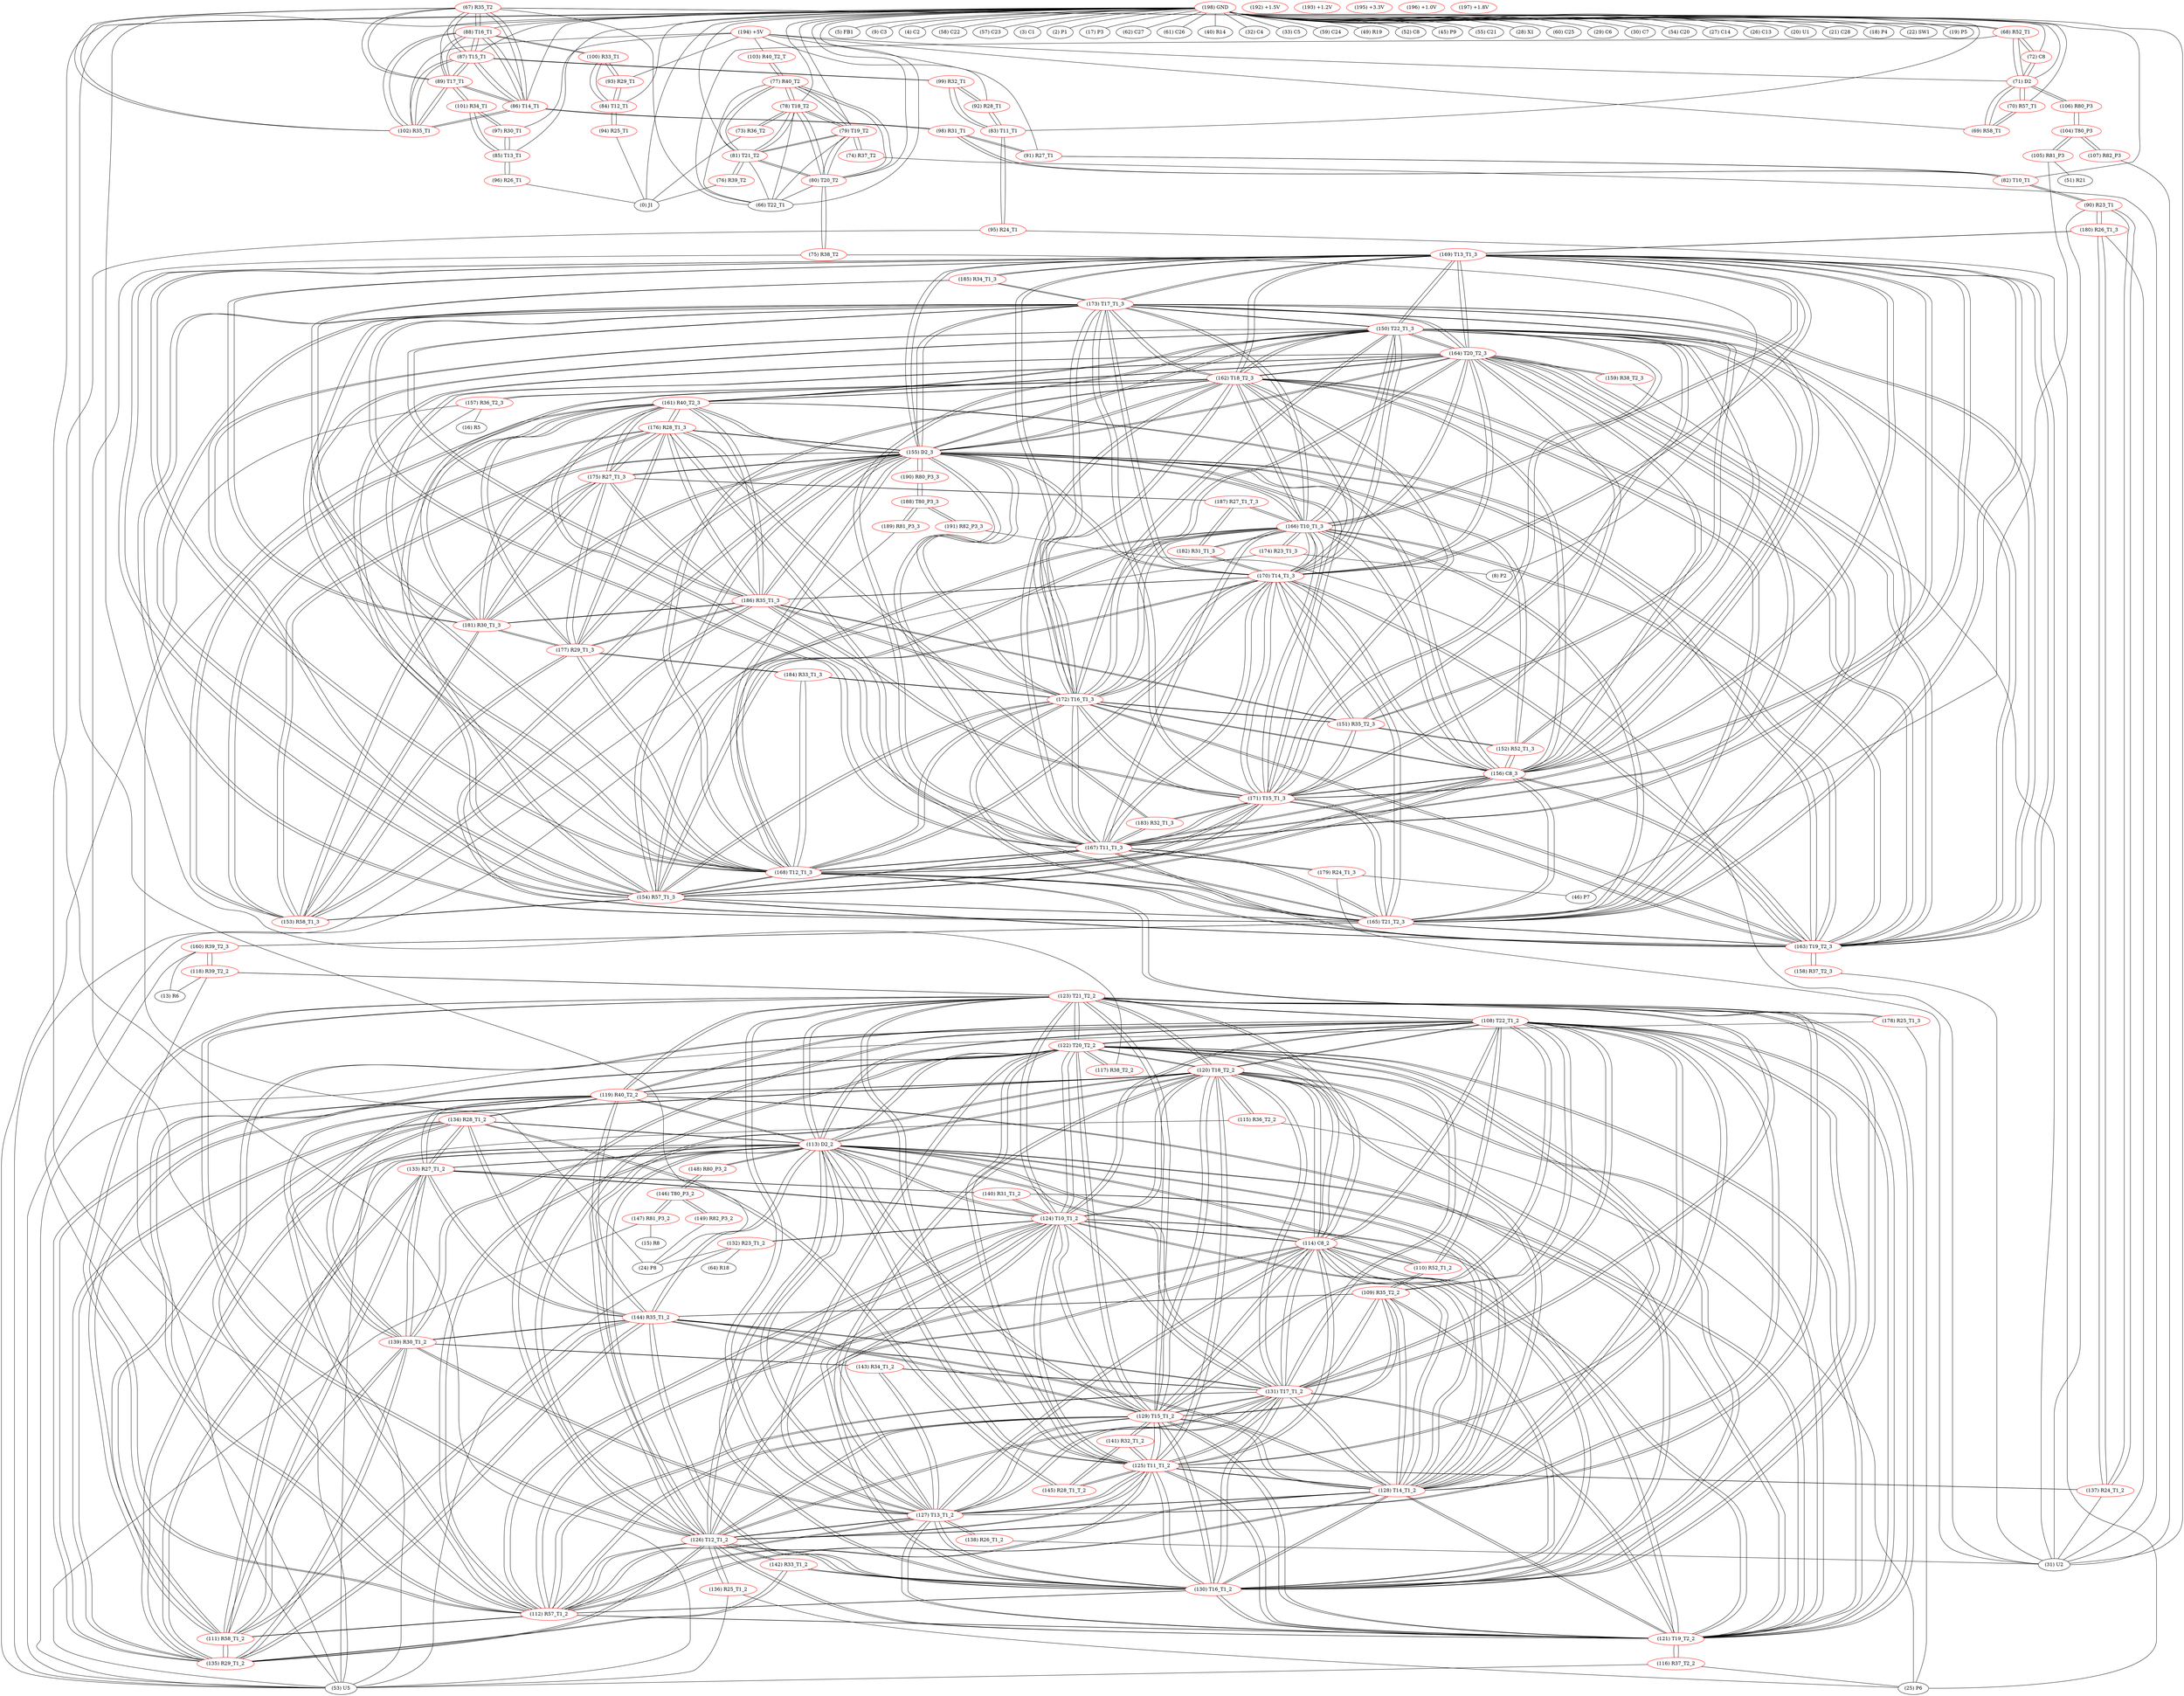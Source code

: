 graph {
	67 [label="(67) R35_T2" color=red]
	88 [label="(88) T16_T1"]
	87 [label="(87) T15_T1"]
	102 [label="(102) R35_T1"]
	86 [label="(86) T14_T1"]
	89 [label="(89) T17_T1"]
	68 [label="(68) R52_T1"]
	66 [label="(66) T22_T1"]
	68 [label="(68) R52_T1" color=red]
	71 [label="(71) D2"]
	72 [label="(72) C8"]
	67 [label="(67) R35_T2"]
	66 [label="(66) T22_T1"]
	69 [label="(69) R58_T1" color=red]
	70 [label="(70) R57_T1"]
	71 [label="(71) D2"]
	70 [label="(70) R57_T1" color=red]
	69 [label="(69) R58_T1"]
	71 [label="(71) D2"]
	71 [label="(71) D2" color=red]
	68 [label="(68) R52_T1"]
	72 [label="(72) C8"]
	69 [label="(69) R58_T1"]
	70 [label="(70) R57_T1"]
	106 [label="(106) R80_P3"]
	72 [label="(72) C8" color=red]
	71 [label="(71) D2"]
	68 [label="(68) R52_T1"]
	73 [label="(73) R36_T2" color=red]
	0 [label="(0) J1"]
	78 [label="(78) T18_T2"]
	74 [label="(74) R37_T2" color=red]
	31 [label="(31) U2"]
	79 [label="(79) T19_T2"]
	75 [label="(75) R38_T2" color=red]
	8 [label="(8) P2"]
	53 [label="(53) U5"]
	80 [label="(80) T20_T2"]
	76 [label="(76) R39_T2" color=red]
	0 [label="(0) J1"]
	81 [label="(81) T21_T2"]
	77 [label="(77) R40_T2" color=red]
	66 [label="(66) T22_T1"]
	79 [label="(79) T19_T2"]
	78 [label="(78) T18_T2"]
	81 [label="(81) T21_T2"]
	80 [label="(80) T20_T2"]
	103 [label="(103) R40_T2_T"]
	78 [label="(78) T18_T2" color=red]
	66 [label="(66) T22_T1"]
	79 [label="(79) T19_T2"]
	77 [label="(77) R40_T2"]
	81 [label="(81) T21_T2"]
	80 [label="(80) T20_T2"]
	73 [label="(73) R36_T2"]
	79 [label="(79) T19_T2" color=red]
	66 [label="(66) T22_T1"]
	78 [label="(78) T18_T2"]
	77 [label="(77) R40_T2"]
	81 [label="(81) T21_T2"]
	80 [label="(80) T20_T2"]
	74 [label="(74) R37_T2"]
	80 [label="(80) T20_T2" color=red]
	66 [label="(66) T22_T1"]
	79 [label="(79) T19_T2"]
	78 [label="(78) T18_T2"]
	77 [label="(77) R40_T2"]
	81 [label="(81) T21_T2"]
	75 [label="(75) R38_T2"]
	81 [label="(81) T21_T2" color=red]
	66 [label="(66) T22_T1"]
	79 [label="(79) T19_T2"]
	78 [label="(78) T18_T2"]
	77 [label="(77) R40_T2"]
	80 [label="(80) T20_T2"]
	76 [label="(76) R39_T2"]
	82 [label="(82) T10_T1" color=red]
	90 [label="(90) R23_T1"]
	98 [label="(98) R31_T1"]
	91 [label="(91) R27_T1"]
	83 [label="(83) T11_T1" color=red]
	95 [label="(95) R24_T1"]
	99 [label="(99) R32_T1"]
	92 [label="(92) R28_T1"]
	84 [label="(84) T12_T1" color=red]
	100 [label="(100) R33_T1"]
	93 [label="(93) R29_T1"]
	94 [label="(94) R25_T1"]
	85 [label="(85) T13_T1" color=red]
	97 [label="(97) R30_T1"]
	101 [label="(101) R34_T1"]
	96 [label="(96) R26_T1"]
	86 [label="(86) T14_T1" color=red]
	88 [label="(88) T16_T1"]
	87 [label="(87) T15_T1"]
	102 [label="(102) R35_T1"]
	89 [label="(89) T17_T1"]
	67 [label="(67) R35_T2"]
	98 [label="(98) R31_T1"]
	87 [label="(87) T15_T1" color=red]
	88 [label="(88) T16_T1"]
	102 [label="(102) R35_T1"]
	86 [label="(86) T14_T1"]
	89 [label="(89) T17_T1"]
	67 [label="(67) R35_T2"]
	99 [label="(99) R32_T1"]
	88 [label="(88) T16_T1" color=red]
	87 [label="(87) T15_T1"]
	102 [label="(102) R35_T1"]
	86 [label="(86) T14_T1"]
	89 [label="(89) T17_T1"]
	67 [label="(67) R35_T2"]
	100 [label="(100) R33_T1"]
	89 [label="(89) T17_T1" color=red]
	88 [label="(88) T16_T1"]
	87 [label="(87) T15_T1"]
	102 [label="(102) R35_T1"]
	86 [label="(86) T14_T1"]
	67 [label="(67) R35_T2"]
	101 [label="(101) R34_T1"]
	90 [label="(90) R23_T1" color=red]
	31 [label="(31) U2"]
	137 [label="(137) R24_T1_2"]
	180 [label="(180) R26_T1_3"]
	82 [label="(82) T10_T1"]
	91 [label="(91) R27_T1" color=red]
	82 [label="(82) T10_T1"]
	98 [label="(98) R31_T1"]
	92 [label="(92) R28_T1" color=red]
	99 [label="(99) R32_T1"]
	83 [label="(83) T11_T1"]
	93 [label="(93) R29_T1" color=red]
	100 [label="(100) R33_T1"]
	84 [label="(84) T12_T1"]
	94 [label="(94) R25_T1" color=red]
	0 [label="(0) J1"]
	84 [label="(84) T12_T1"]
	95 [label="(95) R24_T1" color=red]
	53 [label="(53) U5"]
	25 [label="(25) P6"]
	83 [label="(83) T11_T1"]
	96 [label="(96) R26_T1" color=red]
	0 [label="(0) J1"]
	85 [label="(85) T13_T1"]
	97 [label="(97) R30_T1" color=red]
	101 [label="(101) R34_T1"]
	85 [label="(85) T13_T1"]
	98 [label="(98) R31_T1" color=red]
	82 [label="(82) T10_T1"]
	91 [label="(91) R27_T1"]
	86 [label="(86) T14_T1"]
	99 [label="(99) R32_T1" color=red]
	87 [label="(87) T15_T1"]
	92 [label="(92) R28_T1"]
	83 [label="(83) T11_T1"]
	100 [label="(100) R33_T1" color=red]
	88 [label="(88) T16_T1"]
	93 [label="(93) R29_T1"]
	84 [label="(84) T12_T1"]
	101 [label="(101) R34_T1" color=red]
	89 [label="(89) T17_T1"]
	97 [label="(97) R30_T1"]
	85 [label="(85) T13_T1"]
	102 [label="(102) R35_T1" color=red]
	88 [label="(88) T16_T1"]
	87 [label="(87) T15_T1"]
	86 [label="(86) T14_T1"]
	89 [label="(89) T17_T1"]
	67 [label="(67) R35_T2"]
	103 [label="(103) R40_T2_T" color=red]
	77 [label="(77) R40_T2"]
	104 [label="(104) T80_P3" color=red]
	105 [label="(105) R81_P3"]
	107 [label="(107) R82_P3"]
	106 [label="(106) R80_P3"]
	105 [label="(105) R81_P3" color=red]
	46 [label="(46) P7"]
	51 [label="(51) R21"]
	104 [label="(104) T80_P3"]
	106 [label="(106) R80_P3" color=red]
	71 [label="(71) D2"]
	104 [label="(104) T80_P3"]
	107 [label="(107) R82_P3" color=red]
	31 [label="(31) U2"]
	104 [label="(104) T80_P3"]
	108 [label="(108) T22_T1_2" color=red]
	122 [label="(122) T20_T2_2"]
	120 [label="(120) T18_T2_2"]
	121 [label="(121) T19_T2_2"]
	123 [label="(123) T21_T2_2"]
	112 [label="(112) R57_T1_2"]
	113 [label="(113) D2_2"]
	125 [label="(125) T11_T1_2"]
	130 [label="(130) T16_T1_2"]
	131 [label="(131) T17_T1_2"]
	124 [label="(124) T10_T1_2"]
	126 [label="(126) T12_T1_2"]
	127 [label="(127) T13_T1_2"]
	128 [label="(128) T14_T1_2"]
	129 [label="(129) T15_T1_2"]
	114 [label="(114) C8_2"]
	119 [label="(119) R40_T2_2"]
	110 [label="(110) R52_T1_2"]
	109 [label="(109) R35_T2_2"]
	109 [label="(109) R35_T2_2" color=red]
	130 [label="(130) T16_T1_2"]
	129 [label="(129) T15_T1_2"]
	144 [label="(144) R35_T1_2"]
	128 [label="(128) T14_T1_2"]
	131 [label="(131) T17_T1_2"]
	110 [label="(110) R52_T1_2"]
	108 [label="(108) T22_T1_2"]
	110 [label="(110) R52_T1_2" color=red]
	113 [label="(113) D2_2"]
	114 [label="(114) C8_2"]
	109 [label="(109) R35_T2_2"]
	108 [label="(108) T22_T1_2"]
	111 [label="(111) R58_T1_2" color=red]
	112 [label="(112) R57_T1_2"]
	113 [label="(113) D2_2"]
	135 [label="(135) R29_T1_2"]
	144 [label="(144) R35_T1_2"]
	119 [label="(119) R40_T2_2"]
	139 [label="(139) R30_T1_2"]
	133 [label="(133) R27_T1_2"]
	134 [label="(134) R28_T1_2"]
	112 [label="(112) R57_T1_2" color=red]
	122 [label="(122) T20_T2_2"]
	120 [label="(120) T18_T2_2"]
	121 [label="(121) T19_T2_2"]
	123 [label="(123) T21_T2_2"]
	108 [label="(108) T22_T1_2"]
	113 [label="(113) D2_2"]
	125 [label="(125) T11_T1_2"]
	130 [label="(130) T16_T1_2"]
	131 [label="(131) T17_T1_2"]
	124 [label="(124) T10_T1_2"]
	126 [label="(126) T12_T1_2"]
	127 [label="(127) T13_T1_2"]
	128 [label="(128) T14_T1_2"]
	129 [label="(129) T15_T1_2"]
	114 [label="(114) C8_2"]
	111 [label="(111) R58_T1_2"]
	113 [label="(113) D2_2" color=red]
	122 [label="(122) T20_T2_2"]
	120 [label="(120) T18_T2_2"]
	121 [label="(121) T19_T2_2"]
	123 [label="(123) T21_T2_2"]
	112 [label="(112) R57_T1_2"]
	108 [label="(108) T22_T1_2"]
	125 [label="(125) T11_T1_2"]
	130 [label="(130) T16_T1_2"]
	131 [label="(131) T17_T1_2"]
	124 [label="(124) T10_T1_2"]
	126 [label="(126) T12_T1_2"]
	127 [label="(127) T13_T1_2"]
	128 [label="(128) T14_T1_2"]
	129 [label="(129) T15_T1_2"]
	114 [label="(114) C8_2"]
	110 [label="(110) R52_T1_2"]
	111 [label="(111) R58_T1_2"]
	135 [label="(135) R29_T1_2"]
	144 [label="(144) R35_T1_2"]
	119 [label="(119) R40_T2_2"]
	139 [label="(139) R30_T1_2"]
	133 [label="(133) R27_T1_2"]
	134 [label="(134) R28_T1_2"]
	148 [label="(148) R80_P3_2"]
	114 [label="(114) C8_2" color=red]
	122 [label="(122) T20_T2_2"]
	120 [label="(120) T18_T2_2"]
	121 [label="(121) T19_T2_2"]
	123 [label="(123) T21_T2_2"]
	112 [label="(112) R57_T1_2"]
	108 [label="(108) T22_T1_2"]
	113 [label="(113) D2_2"]
	125 [label="(125) T11_T1_2"]
	130 [label="(130) T16_T1_2"]
	131 [label="(131) T17_T1_2"]
	124 [label="(124) T10_T1_2"]
	126 [label="(126) T12_T1_2"]
	127 [label="(127) T13_T1_2"]
	128 [label="(128) T14_T1_2"]
	129 [label="(129) T15_T1_2"]
	110 [label="(110) R52_T1_2"]
	115 [label="(115) R36_T2_2" color=red]
	53 [label="(53) U5"]
	25 [label="(25) P6"]
	120 [label="(120) T18_T2_2"]
	116 [label="(116) R37_T2_2" color=red]
	25 [label="(25) P6"]
	53 [label="(53) U5"]
	121 [label="(121) T19_T2_2"]
	117 [label="(117) R38_T2_2" color=red]
	122 [label="(122) T20_T2_2"]
	118 [label="(118) R39_T2_2" color=red]
	13 [label="(13) R6"]
	53 [label="(53) U5"]
	160 [label="(160) R39_T2_3"]
	123 [label="(123) T21_T2_2"]
	119 [label="(119) R40_T2_2" color=red]
	135 [label="(135) R29_T1_2"]
	144 [label="(144) R35_T1_2"]
	139 [label="(139) R30_T1_2"]
	113 [label="(113) D2_2"]
	111 [label="(111) R58_T1_2"]
	133 [label="(133) R27_T1_2"]
	134 [label="(134) R28_T1_2"]
	108 [label="(108) T22_T1_2"]
	121 [label="(121) T19_T2_2"]
	120 [label="(120) T18_T2_2"]
	123 [label="(123) T21_T2_2"]
	122 [label="(122) T20_T2_2"]
	120 [label="(120) T18_T2_2" color=red]
	122 [label="(122) T20_T2_2"]
	121 [label="(121) T19_T2_2"]
	123 [label="(123) T21_T2_2"]
	112 [label="(112) R57_T1_2"]
	108 [label="(108) T22_T1_2"]
	113 [label="(113) D2_2"]
	125 [label="(125) T11_T1_2"]
	130 [label="(130) T16_T1_2"]
	131 [label="(131) T17_T1_2"]
	124 [label="(124) T10_T1_2"]
	126 [label="(126) T12_T1_2"]
	127 [label="(127) T13_T1_2"]
	128 [label="(128) T14_T1_2"]
	129 [label="(129) T15_T1_2"]
	114 [label="(114) C8_2"]
	119 [label="(119) R40_T2_2"]
	115 [label="(115) R36_T2_2"]
	121 [label="(121) T19_T2_2" color=red]
	122 [label="(122) T20_T2_2"]
	120 [label="(120) T18_T2_2"]
	123 [label="(123) T21_T2_2"]
	112 [label="(112) R57_T1_2"]
	108 [label="(108) T22_T1_2"]
	113 [label="(113) D2_2"]
	125 [label="(125) T11_T1_2"]
	130 [label="(130) T16_T1_2"]
	131 [label="(131) T17_T1_2"]
	124 [label="(124) T10_T1_2"]
	126 [label="(126) T12_T1_2"]
	127 [label="(127) T13_T1_2"]
	128 [label="(128) T14_T1_2"]
	129 [label="(129) T15_T1_2"]
	114 [label="(114) C8_2"]
	119 [label="(119) R40_T2_2"]
	116 [label="(116) R37_T2_2"]
	122 [label="(122) T20_T2_2" color=red]
	120 [label="(120) T18_T2_2"]
	121 [label="(121) T19_T2_2"]
	123 [label="(123) T21_T2_2"]
	112 [label="(112) R57_T1_2"]
	108 [label="(108) T22_T1_2"]
	113 [label="(113) D2_2"]
	125 [label="(125) T11_T1_2"]
	130 [label="(130) T16_T1_2"]
	131 [label="(131) T17_T1_2"]
	124 [label="(124) T10_T1_2"]
	126 [label="(126) T12_T1_2"]
	127 [label="(127) T13_T1_2"]
	128 [label="(128) T14_T1_2"]
	129 [label="(129) T15_T1_2"]
	114 [label="(114) C8_2"]
	119 [label="(119) R40_T2_2"]
	117 [label="(117) R38_T2_2"]
	123 [label="(123) T21_T2_2" color=red]
	122 [label="(122) T20_T2_2"]
	120 [label="(120) T18_T2_2"]
	121 [label="(121) T19_T2_2"]
	112 [label="(112) R57_T1_2"]
	108 [label="(108) T22_T1_2"]
	113 [label="(113) D2_2"]
	125 [label="(125) T11_T1_2"]
	130 [label="(130) T16_T1_2"]
	131 [label="(131) T17_T1_2"]
	124 [label="(124) T10_T1_2"]
	126 [label="(126) T12_T1_2"]
	127 [label="(127) T13_T1_2"]
	128 [label="(128) T14_T1_2"]
	129 [label="(129) T15_T1_2"]
	114 [label="(114) C8_2"]
	119 [label="(119) R40_T2_2"]
	118 [label="(118) R39_T2_2"]
	124 [label="(124) T10_T1_2" color=red]
	122 [label="(122) T20_T2_2"]
	120 [label="(120) T18_T2_2"]
	121 [label="(121) T19_T2_2"]
	123 [label="(123) T21_T2_2"]
	112 [label="(112) R57_T1_2"]
	108 [label="(108) T22_T1_2"]
	113 [label="(113) D2_2"]
	125 [label="(125) T11_T1_2"]
	130 [label="(130) T16_T1_2"]
	131 [label="(131) T17_T1_2"]
	126 [label="(126) T12_T1_2"]
	127 [label="(127) T13_T1_2"]
	128 [label="(128) T14_T1_2"]
	129 [label="(129) T15_T1_2"]
	114 [label="(114) C8_2"]
	132 [label="(132) R23_T1_2"]
	140 [label="(140) R31_T1_2"]
	133 [label="(133) R27_T1_2"]
	125 [label="(125) T11_T1_2" color=red]
	122 [label="(122) T20_T2_2"]
	120 [label="(120) T18_T2_2"]
	121 [label="(121) T19_T2_2"]
	123 [label="(123) T21_T2_2"]
	112 [label="(112) R57_T1_2"]
	108 [label="(108) T22_T1_2"]
	113 [label="(113) D2_2"]
	130 [label="(130) T16_T1_2"]
	131 [label="(131) T17_T1_2"]
	124 [label="(124) T10_T1_2"]
	126 [label="(126) T12_T1_2"]
	127 [label="(127) T13_T1_2"]
	128 [label="(128) T14_T1_2"]
	129 [label="(129) T15_T1_2"]
	114 [label="(114) C8_2"]
	137 [label="(137) R24_T1_2"]
	141 [label="(141) R32_T1_2"]
	145 [label="(145) R28_T1_T_2"]
	126 [label="(126) T12_T1_2" color=red]
	122 [label="(122) T20_T2_2"]
	120 [label="(120) T18_T2_2"]
	121 [label="(121) T19_T2_2"]
	123 [label="(123) T21_T2_2"]
	112 [label="(112) R57_T1_2"]
	108 [label="(108) T22_T1_2"]
	113 [label="(113) D2_2"]
	125 [label="(125) T11_T1_2"]
	130 [label="(130) T16_T1_2"]
	131 [label="(131) T17_T1_2"]
	124 [label="(124) T10_T1_2"]
	127 [label="(127) T13_T1_2"]
	128 [label="(128) T14_T1_2"]
	129 [label="(129) T15_T1_2"]
	114 [label="(114) C8_2"]
	142 [label="(142) R33_T1_2"]
	135 [label="(135) R29_T1_2"]
	136 [label="(136) R25_T1_2"]
	127 [label="(127) T13_T1_2" color=red]
	122 [label="(122) T20_T2_2"]
	120 [label="(120) T18_T2_2"]
	121 [label="(121) T19_T2_2"]
	123 [label="(123) T21_T2_2"]
	112 [label="(112) R57_T1_2"]
	108 [label="(108) T22_T1_2"]
	113 [label="(113) D2_2"]
	125 [label="(125) T11_T1_2"]
	130 [label="(130) T16_T1_2"]
	131 [label="(131) T17_T1_2"]
	124 [label="(124) T10_T1_2"]
	126 [label="(126) T12_T1_2"]
	128 [label="(128) T14_T1_2"]
	129 [label="(129) T15_T1_2"]
	114 [label="(114) C8_2"]
	139 [label="(139) R30_T1_2"]
	143 [label="(143) R34_T1_2"]
	138 [label="(138) R26_T1_2"]
	128 [label="(128) T14_T1_2" color=red]
	122 [label="(122) T20_T2_2"]
	120 [label="(120) T18_T2_2"]
	121 [label="(121) T19_T2_2"]
	123 [label="(123) T21_T2_2"]
	112 [label="(112) R57_T1_2"]
	108 [label="(108) T22_T1_2"]
	113 [label="(113) D2_2"]
	125 [label="(125) T11_T1_2"]
	130 [label="(130) T16_T1_2"]
	131 [label="(131) T17_T1_2"]
	124 [label="(124) T10_T1_2"]
	126 [label="(126) T12_T1_2"]
	127 [label="(127) T13_T1_2"]
	129 [label="(129) T15_T1_2"]
	114 [label="(114) C8_2"]
	144 [label="(144) R35_T1_2"]
	109 [label="(109) R35_T2_2"]
	140 [label="(140) R31_T1_2"]
	129 [label="(129) T15_T1_2" color=red]
	122 [label="(122) T20_T2_2"]
	120 [label="(120) T18_T2_2"]
	121 [label="(121) T19_T2_2"]
	123 [label="(123) T21_T2_2"]
	112 [label="(112) R57_T1_2"]
	108 [label="(108) T22_T1_2"]
	113 [label="(113) D2_2"]
	125 [label="(125) T11_T1_2"]
	130 [label="(130) T16_T1_2"]
	131 [label="(131) T17_T1_2"]
	124 [label="(124) T10_T1_2"]
	126 [label="(126) T12_T1_2"]
	127 [label="(127) T13_T1_2"]
	128 [label="(128) T14_T1_2"]
	114 [label="(114) C8_2"]
	144 [label="(144) R35_T1_2"]
	109 [label="(109) R35_T2_2"]
	141 [label="(141) R32_T1_2"]
	130 [label="(130) T16_T1_2" color=red]
	122 [label="(122) T20_T2_2"]
	120 [label="(120) T18_T2_2"]
	121 [label="(121) T19_T2_2"]
	123 [label="(123) T21_T2_2"]
	112 [label="(112) R57_T1_2"]
	108 [label="(108) T22_T1_2"]
	113 [label="(113) D2_2"]
	125 [label="(125) T11_T1_2"]
	131 [label="(131) T17_T1_2"]
	124 [label="(124) T10_T1_2"]
	126 [label="(126) T12_T1_2"]
	127 [label="(127) T13_T1_2"]
	128 [label="(128) T14_T1_2"]
	129 [label="(129) T15_T1_2"]
	114 [label="(114) C8_2"]
	144 [label="(144) R35_T1_2"]
	109 [label="(109) R35_T2_2"]
	142 [label="(142) R33_T1_2"]
	131 [label="(131) T17_T1_2" color=red]
	122 [label="(122) T20_T2_2"]
	120 [label="(120) T18_T2_2"]
	121 [label="(121) T19_T2_2"]
	123 [label="(123) T21_T2_2"]
	112 [label="(112) R57_T1_2"]
	108 [label="(108) T22_T1_2"]
	113 [label="(113) D2_2"]
	125 [label="(125) T11_T1_2"]
	130 [label="(130) T16_T1_2"]
	124 [label="(124) T10_T1_2"]
	126 [label="(126) T12_T1_2"]
	127 [label="(127) T13_T1_2"]
	128 [label="(128) T14_T1_2"]
	129 [label="(129) T15_T1_2"]
	114 [label="(114) C8_2"]
	144 [label="(144) R35_T1_2"]
	109 [label="(109) R35_T2_2"]
	143 [label="(143) R34_T1_2"]
	132 [label="(132) R23_T1_2" color=red]
	53 [label="(53) U5"]
	64 [label="(64) R18"]
	24 [label="(24) P8"]
	124 [label="(124) T10_T1_2"]
	133 [label="(133) R27_T1_2" color=red]
	135 [label="(135) R29_T1_2"]
	144 [label="(144) R35_T1_2"]
	119 [label="(119) R40_T2_2"]
	139 [label="(139) R30_T1_2"]
	113 [label="(113) D2_2"]
	111 [label="(111) R58_T1_2"]
	134 [label="(134) R28_T1_2"]
	124 [label="(124) T10_T1_2"]
	140 [label="(140) R31_T1_2"]
	134 [label="(134) R28_T1_2" color=red]
	135 [label="(135) R29_T1_2"]
	144 [label="(144) R35_T1_2"]
	119 [label="(119) R40_T2_2"]
	139 [label="(139) R30_T1_2"]
	113 [label="(113) D2_2"]
	111 [label="(111) R58_T1_2"]
	133 [label="(133) R27_T1_2"]
	145 [label="(145) R28_T1_T_2"]
	135 [label="(135) R29_T1_2" color=red]
	144 [label="(144) R35_T1_2"]
	119 [label="(119) R40_T2_2"]
	139 [label="(139) R30_T1_2"]
	113 [label="(113) D2_2"]
	111 [label="(111) R58_T1_2"]
	133 [label="(133) R27_T1_2"]
	134 [label="(134) R28_T1_2"]
	142 [label="(142) R33_T1_2"]
	126 [label="(126) T12_T1_2"]
	136 [label="(136) R25_T1_2" color=red]
	53 [label="(53) U5"]
	25 [label="(25) P6"]
	126 [label="(126) T12_T1_2"]
	137 [label="(137) R24_T1_2" color=red]
	31 [label="(31) U2"]
	90 [label="(90) R23_T1"]
	180 [label="(180) R26_T1_3"]
	125 [label="(125) T11_T1_2"]
	138 [label="(138) R26_T1_2" color=red]
	31 [label="(31) U2"]
	127 [label="(127) T13_T1_2"]
	139 [label="(139) R30_T1_2" color=red]
	135 [label="(135) R29_T1_2"]
	144 [label="(144) R35_T1_2"]
	119 [label="(119) R40_T2_2"]
	113 [label="(113) D2_2"]
	111 [label="(111) R58_T1_2"]
	133 [label="(133) R27_T1_2"]
	134 [label="(134) R28_T1_2"]
	143 [label="(143) R34_T1_2"]
	127 [label="(127) T13_T1_2"]
	140 [label="(140) R31_T1_2" color=red]
	124 [label="(124) T10_T1_2"]
	133 [label="(133) R27_T1_2"]
	128 [label="(128) T14_T1_2"]
	141 [label="(141) R32_T1_2" color=red]
	129 [label="(129) T15_T1_2"]
	145 [label="(145) R28_T1_T_2"]
	125 [label="(125) T11_T1_2"]
	142 [label="(142) R33_T1_2" color=red]
	130 [label="(130) T16_T1_2"]
	135 [label="(135) R29_T1_2"]
	126 [label="(126) T12_T1_2"]
	143 [label="(143) R34_T1_2" color=red]
	131 [label="(131) T17_T1_2"]
	139 [label="(139) R30_T1_2"]
	127 [label="(127) T13_T1_2"]
	144 [label="(144) R35_T1_2" color=red]
	135 [label="(135) R29_T1_2"]
	119 [label="(119) R40_T2_2"]
	139 [label="(139) R30_T1_2"]
	113 [label="(113) D2_2"]
	111 [label="(111) R58_T1_2"]
	133 [label="(133) R27_T1_2"]
	134 [label="(134) R28_T1_2"]
	130 [label="(130) T16_T1_2"]
	129 [label="(129) T15_T1_2"]
	128 [label="(128) T14_T1_2"]
	131 [label="(131) T17_T1_2"]
	109 [label="(109) R35_T2_2"]
	145 [label="(145) R28_T1_T_2" color=red]
	141 [label="(141) R32_T1_2"]
	125 [label="(125) T11_T1_2"]
	134 [label="(134) R28_T1_2"]
	146 [label="(146) T80_P3_2" color=red]
	147 [label="(147) R81_P3_2"]
	149 [label="(149) R82_P3_2"]
	148 [label="(148) R80_P3_2"]
	147 [label="(147) R81_P3_2" color=red]
	53 [label="(53) U5"]
	15 [label="(15) R8"]
	146 [label="(146) T80_P3_2"]
	148 [label="(148) R80_P3_2" color=red]
	113 [label="(113) D2_2"]
	146 [label="(146) T80_P3_2"]
	149 [label="(149) R82_P3_2" color=red]
	24 [label="(24) P8"]
	146 [label="(146) T80_P3_2"]
	150 [label="(150) T22_T1_3" color=red]
	164 [label="(164) T20_T2_3"]
	162 [label="(162) T18_T2_3"]
	163 [label="(163) T19_T2_3"]
	165 [label="(165) T21_T2_3"]
	154 [label="(154) R57_T1_3"]
	155 [label="(155) D2_3"]
	167 [label="(167) T11_T1_3"]
	172 [label="(172) T16_T1_3"]
	173 [label="(173) T17_T1_3"]
	166 [label="(166) T10_T1_3"]
	168 [label="(168) T12_T1_3"]
	169 [label="(169) T13_T1_3"]
	170 [label="(170) T14_T1_3"]
	171 [label="(171) T15_T1_3"]
	156 [label="(156) C8_3"]
	161 [label="(161) R40_T2_3"]
	152 [label="(152) R52_T1_3"]
	151 [label="(151) R35_T2_3"]
	151 [label="(151) R35_T2_3" color=red]
	172 [label="(172) T16_T1_3"]
	171 [label="(171) T15_T1_3"]
	186 [label="(186) R35_T1_3"]
	170 [label="(170) T14_T1_3"]
	173 [label="(173) T17_T1_3"]
	152 [label="(152) R52_T1_3"]
	150 [label="(150) T22_T1_3"]
	152 [label="(152) R52_T1_3" color=red]
	155 [label="(155) D2_3"]
	156 [label="(156) C8_3"]
	151 [label="(151) R35_T2_3"]
	150 [label="(150) T22_T1_3"]
	153 [label="(153) R58_T1_3" color=red]
	154 [label="(154) R57_T1_3"]
	155 [label="(155) D2_3"]
	177 [label="(177) R29_T1_3"]
	186 [label="(186) R35_T1_3"]
	161 [label="(161) R40_T2_3"]
	181 [label="(181) R30_T1_3"]
	175 [label="(175) R27_T1_3"]
	176 [label="(176) R28_T1_3"]
	154 [label="(154) R57_T1_3" color=red]
	164 [label="(164) T20_T2_3"]
	162 [label="(162) T18_T2_3"]
	163 [label="(163) T19_T2_3"]
	165 [label="(165) T21_T2_3"]
	150 [label="(150) T22_T1_3"]
	155 [label="(155) D2_3"]
	167 [label="(167) T11_T1_3"]
	172 [label="(172) T16_T1_3"]
	173 [label="(173) T17_T1_3"]
	166 [label="(166) T10_T1_3"]
	168 [label="(168) T12_T1_3"]
	169 [label="(169) T13_T1_3"]
	170 [label="(170) T14_T1_3"]
	171 [label="(171) T15_T1_3"]
	156 [label="(156) C8_3"]
	153 [label="(153) R58_T1_3"]
	155 [label="(155) D2_3" color=red]
	164 [label="(164) T20_T2_3"]
	162 [label="(162) T18_T2_3"]
	163 [label="(163) T19_T2_3"]
	165 [label="(165) T21_T2_3"]
	154 [label="(154) R57_T1_3"]
	150 [label="(150) T22_T1_3"]
	167 [label="(167) T11_T1_3"]
	172 [label="(172) T16_T1_3"]
	173 [label="(173) T17_T1_3"]
	166 [label="(166) T10_T1_3"]
	168 [label="(168) T12_T1_3"]
	169 [label="(169) T13_T1_3"]
	170 [label="(170) T14_T1_3"]
	171 [label="(171) T15_T1_3"]
	156 [label="(156) C8_3"]
	152 [label="(152) R52_T1_3"]
	153 [label="(153) R58_T1_3"]
	177 [label="(177) R29_T1_3"]
	186 [label="(186) R35_T1_3"]
	161 [label="(161) R40_T2_3"]
	181 [label="(181) R30_T1_3"]
	175 [label="(175) R27_T1_3"]
	176 [label="(176) R28_T1_3"]
	190 [label="(190) R80_P3_3"]
	156 [label="(156) C8_3" color=red]
	164 [label="(164) T20_T2_3"]
	162 [label="(162) T18_T2_3"]
	163 [label="(163) T19_T2_3"]
	165 [label="(165) T21_T2_3"]
	154 [label="(154) R57_T1_3"]
	150 [label="(150) T22_T1_3"]
	155 [label="(155) D2_3"]
	167 [label="(167) T11_T1_3"]
	172 [label="(172) T16_T1_3"]
	173 [label="(173) T17_T1_3"]
	166 [label="(166) T10_T1_3"]
	168 [label="(168) T12_T1_3"]
	169 [label="(169) T13_T1_3"]
	170 [label="(170) T14_T1_3"]
	171 [label="(171) T15_T1_3"]
	152 [label="(152) R52_T1_3"]
	157 [label="(157) R36_T2_3" color=red]
	16 [label="(16) R5"]
	24 [label="(24) P8"]
	53 [label="(53) U5"]
	162 [label="(162) T18_T2_3"]
	158 [label="(158) R37_T2_3" color=red]
	31 [label="(31) U2"]
	163 [label="(163) T19_T2_3"]
	159 [label="(159) R38_T2_3" color=red]
	31 [label="(31) U2"]
	164 [label="(164) T20_T2_3"]
	160 [label="(160) R39_T2_3" color=red]
	13 [label="(13) R6"]
	53 [label="(53) U5"]
	118 [label="(118) R39_T2_2"]
	165 [label="(165) T21_T2_3"]
	161 [label="(161) R40_T2_3" color=red]
	177 [label="(177) R29_T1_3"]
	186 [label="(186) R35_T1_3"]
	181 [label="(181) R30_T1_3"]
	155 [label="(155) D2_3"]
	153 [label="(153) R58_T1_3"]
	175 [label="(175) R27_T1_3"]
	176 [label="(176) R28_T1_3"]
	150 [label="(150) T22_T1_3"]
	163 [label="(163) T19_T2_3"]
	162 [label="(162) T18_T2_3"]
	165 [label="(165) T21_T2_3"]
	164 [label="(164) T20_T2_3"]
	162 [label="(162) T18_T2_3" color=red]
	164 [label="(164) T20_T2_3"]
	163 [label="(163) T19_T2_3"]
	165 [label="(165) T21_T2_3"]
	154 [label="(154) R57_T1_3"]
	150 [label="(150) T22_T1_3"]
	155 [label="(155) D2_3"]
	167 [label="(167) T11_T1_3"]
	172 [label="(172) T16_T1_3"]
	173 [label="(173) T17_T1_3"]
	166 [label="(166) T10_T1_3"]
	168 [label="(168) T12_T1_3"]
	169 [label="(169) T13_T1_3"]
	170 [label="(170) T14_T1_3"]
	171 [label="(171) T15_T1_3"]
	156 [label="(156) C8_3"]
	161 [label="(161) R40_T2_3"]
	157 [label="(157) R36_T2_3"]
	163 [label="(163) T19_T2_3" color=red]
	164 [label="(164) T20_T2_3"]
	162 [label="(162) T18_T2_3"]
	165 [label="(165) T21_T2_3"]
	154 [label="(154) R57_T1_3"]
	150 [label="(150) T22_T1_3"]
	155 [label="(155) D2_3"]
	167 [label="(167) T11_T1_3"]
	172 [label="(172) T16_T1_3"]
	173 [label="(173) T17_T1_3"]
	166 [label="(166) T10_T1_3"]
	168 [label="(168) T12_T1_3"]
	169 [label="(169) T13_T1_3"]
	170 [label="(170) T14_T1_3"]
	171 [label="(171) T15_T1_3"]
	156 [label="(156) C8_3"]
	161 [label="(161) R40_T2_3"]
	158 [label="(158) R37_T2_3"]
	164 [label="(164) T20_T2_3" color=red]
	162 [label="(162) T18_T2_3"]
	163 [label="(163) T19_T2_3"]
	165 [label="(165) T21_T2_3"]
	154 [label="(154) R57_T1_3"]
	150 [label="(150) T22_T1_3"]
	155 [label="(155) D2_3"]
	167 [label="(167) T11_T1_3"]
	172 [label="(172) T16_T1_3"]
	173 [label="(173) T17_T1_3"]
	166 [label="(166) T10_T1_3"]
	168 [label="(168) T12_T1_3"]
	169 [label="(169) T13_T1_3"]
	170 [label="(170) T14_T1_3"]
	171 [label="(171) T15_T1_3"]
	156 [label="(156) C8_3"]
	161 [label="(161) R40_T2_3"]
	159 [label="(159) R38_T2_3"]
	165 [label="(165) T21_T2_3" color=red]
	164 [label="(164) T20_T2_3"]
	162 [label="(162) T18_T2_3"]
	163 [label="(163) T19_T2_3"]
	154 [label="(154) R57_T1_3"]
	150 [label="(150) T22_T1_3"]
	155 [label="(155) D2_3"]
	167 [label="(167) T11_T1_3"]
	172 [label="(172) T16_T1_3"]
	173 [label="(173) T17_T1_3"]
	166 [label="(166) T10_T1_3"]
	168 [label="(168) T12_T1_3"]
	169 [label="(169) T13_T1_3"]
	170 [label="(170) T14_T1_3"]
	171 [label="(171) T15_T1_3"]
	156 [label="(156) C8_3"]
	161 [label="(161) R40_T2_3"]
	160 [label="(160) R39_T2_3"]
	166 [label="(166) T10_T1_3" color=red]
	164 [label="(164) T20_T2_3"]
	162 [label="(162) T18_T2_3"]
	163 [label="(163) T19_T2_3"]
	165 [label="(165) T21_T2_3"]
	154 [label="(154) R57_T1_3"]
	150 [label="(150) T22_T1_3"]
	155 [label="(155) D2_3"]
	167 [label="(167) T11_T1_3"]
	172 [label="(172) T16_T1_3"]
	173 [label="(173) T17_T1_3"]
	168 [label="(168) T12_T1_3"]
	169 [label="(169) T13_T1_3"]
	170 [label="(170) T14_T1_3"]
	171 [label="(171) T15_T1_3"]
	156 [label="(156) C8_3"]
	174 [label="(174) R23_T1_3"]
	182 [label="(182) R31_T1_3"]
	187 [label="(187) R27_T1_T_3"]
	167 [label="(167) T11_T1_3" color=red]
	164 [label="(164) T20_T2_3"]
	162 [label="(162) T18_T2_3"]
	163 [label="(163) T19_T2_3"]
	165 [label="(165) T21_T2_3"]
	154 [label="(154) R57_T1_3"]
	150 [label="(150) T22_T1_3"]
	155 [label="(155) D2_3"]
	172 [label="(172) T16_T1_3"]
	173 [label="(173) T17_T1_3"]
	166 [label="(166) T10_T1_3"]
	168 [label="(168) T12_T1_3"]
	169 [label="(169) T13_T1_3"]
	170 [label="(170) T14_T1_3"]
	171 [label="(171) T15_T1_3"]
	156 [label="(156) C8_3"]
	179 [label="(179) R24_T1_3"]
	183 [label="(183) R32_T1_3"]
	176 [label="(176) R28_T1_3"]
	168 [label="(168) T12_T1_3" color=red]
	164 [label="(164) T20_T2_3"]
	162 [label="(162) T18_T2_3"]
	163 [label="(163) T19_T2_3"]
	165 [label="(165) T21_T2_3"]
	154 [label="(154) R57_T1_3"]
	150 [label="(150) T22_T1_3"]
	155 [label="(155) D2_3"]
	167 [label="(167) T11_T1_3"]
	172 [label="(172) T16_T1_3"]
	173 [label="(173) T17_T1_3"]
	166 [label="(166) T10_T1_3"]
	169 [label="(169) T13_T1_3"]
	170 [label="(170) T14_T1_3"]
	171 [label="(171) T15_T1_3"]
	156 [label="(156) C8_3"]
	184 [label="(184) R33_T1_3"]
	177 [label="(177) R29_T1_3"]
	178 [label="(178) R25_T1_3"]
	169 [label="(169) T13_T1_3" color=red]
	164 [label="(164) T20_T2_3"]
	162 [label="(162) T18_T2_3"]
	163 [label="(163) T19_T2_3"]
	165 [label="(165) T21_T2_3"]
	154 [label="(154) R57_T1_3"]
	150 [label="(150) T22_T1_3"]
	155 [label="(155) D2_3"]
	167 [label="(167) T11_T1_3"]
	172 [label="(172) T16_T1_3"]
	173 [label="(173) T17_T1_3"]
	166 [label="(166) T10_T1_3"]
	168 [label="(168) T12_T1_3"]
	170 [label="(170) T14_T1_3"]
	171 [label="(171) T15_T1_3"]
	156 [label="(156) C8_3"]
	181 [label="(181) R30_T1_3"]
	185 [label="(185) R34_T1_3"]
	180 [label="(180) R26_T1_3"]
	170 [label="(170) T14_T1_3" color=red]
	164 [label="(164) T20_T2_3"]
	162 [label="(162) T18_T2_3"]
	163 [label="(163) T19_T2_3"]
	165 [label="(165) T21_T2_3"]
	154 [label="(154) R57_T1_3"]
	150 [label="(150) T22_T1_3"]
	155 [label="(155) D2_3"]
	167 [label="(167) T11_T1_3"]
	172 [label="(172) T16_T1_3"]
	173 [label="(173) T17_T1_3"]
	166 [label="(166) T10_T1_3"]
	168 [label="(168) T12_T1_3"]
	169 [label="(169) T13_T1_3"]
	171 [label="(171) T15_T1_3"]
	156 [label="(156) C8_3"]
	186 [label="(186) R35_T1_3"]
	151 [label="(151) R35_T2_3"]
	182 [label="(182) R31_T1_3"]
	171 [label="(171) T15_T1_3" color=red]
	164 [label="(164) T20_T2_3"]
	162 [label="(162) T18_T2_3"]
	163 [label="(163) T19_T2_3"]
	165 [label="(165) T21_T2_3"]
	154 [label="(154) R57_T1_3"]
	150 [label="(150) T22_T1_3"]
	155 [label="(155) D2_3"]
	167 [label="(167) T11_T1_3"]
	172 [label="(172) T16_T1_3"]
	173 [label="(173) T17_T1_3"]
	166 [label="(166) T10_T1_3"]
	168 [label="(168) T12_T1_3"]
	169 [label="(169) T13_T1_3"]
	170 [label="(170) T14_T1_3"]
	156 [label="(156) C8_3"]
	186 [label="(186) R35_T1_3"]
	151 [label="(151) R35_T2_3"]
	183 [label="(183) R32_T1_3"]
	172 [label="(172) T16_T1_3" color=red]
	164 [label="(164) T20_T2_3"]
	162 [label="(162) T18_T2_3"]
	163 [label="(163) T19_T2_3"]
	165 [label="(165) T21_T2_3"]
	154 [label="(154) R57_T1_3"]
	150 [label="(150) T22_T1_3"]
	155 [label="(155) D2_3"]
	167 [label="(167) T11_T1_3"]
	173 [label="(173) T17_T1_3"]
	166 [label="(166) T10_T1_3"]
	168 [label="(168) T12_T1_3"]
	169 [label="(169) T13_T1_3"]
	170 [label="(170) T14_T1_3"]
	171 [label="(171) T15_T1_3"]
	156 [label="(156) C8_3"]
	186 [label="(186) R35_T1_3"]
	151 [label="(151) R35_T2_3"]
	184 [label="(184) R33_T1_3"]
	173 [label="(173) T17_T1_3" color=red]
	164 [label="(164) T20_T2_3"]
	162 [label="(162) T18_T2_3"]
	163 [label="(163) T19_T2_3"]
	165 [label="(165) T21_T2_3"]
	154 [label="(154) R57_T1_3"]
	150 [label="(150) T22_T1_3"]
	155 [label="(155) D2_3"]
	167 [label="(167) T11_T1_3"]
	172 [label="(172) T16_T1_3"]
	166 [label="(166) T10_T1_3"]
	168 [label="(168) T12_T1_3"]
	169 [label="(169) T13_T1_3"]
	170 [label="(170) T14_T1_3"]
	171 [label="(171) T15_T1_3"]
	156 [label="(156) C8_3"]
	186 [label="(186) R35_T1_3"]
	151 [label="(151) R35_T2_3"]
	185 [label="(185) R34_T1_3"]
	174 [label="(174) R23_T1_3" color=red]
	53 [label="(53) U5"]
	8 [label="(8) P2"]
	166 [label="(166) T10_T1_3"]
	175 [label="(175) R27_T1_3" color=red]
	177 [label="(177) R29_T1_3"]
	186 [label="(186) R35_T1_3"]
	161 [label="(161) R40_T2_3"]
	181 [label="(181) R30_T1_3"]
	155 [label="(155) D2_3"]
	153 [label="(153) R58_T1_3"]
	176 [label="(176) R28_T1_3"]
	187 [label="(187) R27_T1_T_3"]
	176 [label="(176) R28_T1_3" color=red]
	177 [label="(177) R29_T1_3"]
	186 [label="(186) R35_T1_3"]
	161 [label="(161) R40_T2_3"]
	181 [label="(181) R30_T1_3"]
	155 [label="(155) D2_3"]
	153 [label="(153) R58_T1_3"]
	175 [label="(175) R27_T1_3"]
	183 [label="(183) R32_T1_3"]
	167 [label="(167) T11_T1_3"]
	177 [label="(177) R29_T1_3" color=red]
	186 [label="(186) R35_T1_3"]
	161 [label="(161) R40_T2_3"]
	181 [label="(181) R30_T1_3"]
	155 [label="(155) D2_3"]
	153 [label="(153) R58_T1_3"]
	175 [label="(175) R27_T1_3"]
	176 [label="(176) R28_T1_3"]
	184 [label="(184) R33_T1_3"]
	168 [label="(168) T12_T1_3"]
	178 [label="(178) R25_T1_3" color=red]
	53 [label="(53) U5"]
	25 [label="(25) P6"]
	168 [label="(168) T12_T1_3"]
	179 [label="(179) R24_T1_3" color=red]
	31 [label="(31) U2"]
	46 [label="(46) P7"]
	167 [label="(167) T11_T1_3"]
	180 [label="(180) R26_T1_3" color=red]
	31 [label="(31) U2"]
	90 [label="(90) R23_T1"]
	137 [label="(137) R24_T1_2"]
	169 [label="(169) T13_T1_3"]
	181 [label="(181) R30_T1_3" color=red]
	177 [label="(177) R29_T1_3"]
	186 [label="(186) R35_T1_3"]
	161 [label="(161) R40_T2_3"]
	155 [label="(155) D2_3"]
	153 [label="(153) R58_T1_3"]
	175 [label="(175) R27_T1_3"]
	176 [label="(176) R28_T1_3"]
	185 [label="(185) R34_T1_3"]
	169 [label="(169) T13_T1_3"]
	182 [label="(182) R31_T1_3" color=red]
	166 [label="(166) T10_T1_3"]
	187 [label="(187) R27_T1_T_3"]
	170 [label="(170) T14_T1_3"]
	183 [label="(183) R32_T1_3" color=red]
	171 [label="(171) T15_T1_3"]
	176 [label="(176) R28_T1_3"]
	167 [label="(167) T11_T1_3"]
	184 [label="(184) R33_T1_3" color=red]
	172 [label="(172) T16_T1_3"]
	177 [label="(177) R29_T1_3"]
	168 [label="(168) T12_T1_3"]
	185 [label="(185) R34_T1_3" color=red]
	173 [label="(173) T17_T1_3"]
	181 [label="(181) R30_T1_3"]
	169 [label="(169) T13_T1_3"]
	186 [label="(186) R35_T1_3" color=red]
	177 [label="(177) R29_T1_3"]
	161 [label="(161) R40_T2_3"]
	181 [label="(181) R30_T1_3"]
	155 [label="(155) D2_3"]
	153 [label="(153) R58_T1_3"]
	175 [label="(175) R27_T1_3"]
	176 [label="(176) R28_T1_3"]
	172 [label="(172) T16_T1_3"]
	171 [label="(171) T15_T1_3"]
	170 [label="(170) T14_T1_3"]
	173 [label="(173) T17_T1_3"]
	151 [label="(151) R35_T2_3"]
	187 [label="(187) R27_T1_T_3" color=red]
	166 [label="(166) T10_T1_3"]
	182 [label="(182) R31_T1_3"]
	175 [label="(175) R27_T1_3"]
	188 [label="(188) T80_P3_3" color=red]
	189 [label="(189) R81_P3_3"]
	191 [label="(191) R82_P3_3"]
	190 [label="(190) R80_P3_3"]
	189 [label="(189) R81_P3_3" color=red]
	53 [label="(53) U5"]
	188 [label="(188) T80_P3_3"]
	190 [label="(190) R80_P3_3" color=red]
	155 [label="(155) D2_3"]
	188 [label="(188) T80_P3_3"]
	191 [label="(191) R82_P3_3" color=red]
	31 [label="(31) U2"]
	188 [label="(188) T80_P3_3"]
	192 [label="(192) +1.5V" color=red]
	193 [label="(193) +1.2V" color=red]
	194 [label="(194) +5V" color=red]
	93 [label="(93) R29_T1"]
	102 [label="(102) R35_T1"]
	103 [label="(103) R40_T2_T"]
	97 [label="(97) R30_T1"]
	71 [label="(71) D2"]
	69 [label="(69) R58_T1"]
	91 [label="(91) R27_T1"]
	92 [label="(92) R28_T1"]
	195 [label="(195) +3.3V" color=red]
	196 [label="(196) +1.0V" color=red]
	197 [label="(197) +1.8V" color=red]
	198 [label="(198) GND" color=red]
	5 [label="(5) FB1"]
	9 [label="(9) C3"]
	0 [label="(0) J1"]
	4 [label="(4) C2"]
	58 [label="(58) C22"]
	57 [label="(57) C23"]
	3 [label="(3) C1"]
	2 [label="(2) P1"]
	17 [label="(17) P3"]
	62 [label="(62) C27"]
	61 [label="(61) C26"]
	40 [label="(40) R14"]
	32 [label="(32) C4"]
	33 [label="(33) C5"]
	53 [label="(53) U5"]
	59 [label="(59) C24"]
	49 [label="(49) R19"]
	52 [label="(52) C8"]
	45 [label="(45) P9"]
	55 [label="(55) C21"]
	28 [label="(28) X1"]
	60 [label="(60) C25"]
	29 [label="(29) C6"]
	30 [label="(30) C7"]
	54 [label="(54) C20"]
	27 [label="(27) C14"]
	26 [label="(26) C13"]
	31 [label="(31) U2"]
	20 [label="(20) U1"]
	24 [label="(24) P8"]
	21 [label="(21) C28"]
	18 [label="(18) P4"]
	22 [label="(22) SW1"]
	19 [label="(19) P5"]
	117 [label="(117) R38_T2_2"]
	80 [label="(80) T20_T2"]
	78 [label="(78) T18_T2"]
	79 [label="(79) T19_T2"]
	81 [label="(81) T21_T2"]
	70 [label="(70) R57_T1"]
	66 [label="(66) T22_T1"]
	71 [label="(71) D2"]
	83 [label="(83) T11_T1"]
	88 [label="(88) T16_T1"]
	89 [label="(89) T17_T1"]
	82 [label="(82) T10_T1"]
	84 [label="(84) T12_T1"]
	85 [label="(85) T13_T1"]
	86 [label="(86) T14_T1"]
	87 [label="(87) T15_T1"]
	72 [label="(72) C8"]
	67 -- 88
	67 -- 87
	67 -- 102
	67 -- 86
	67 -- 89
	67 -- 68
	67 -- 66
	68 -- 71
	68 -- 72
	68 -- 67
	68 -- 66
	69 -- 70
	69 -- 71
	70 -- 69
	70 -- 71
	71 -- 68
	71 -- 72
	71 -- 69
	71 -- 70
	71 -- 106
	72 -- 71
	72 -- 68
	73 -- 0
	73 -- 78
	74 -- 31
	74 -- 79
	75 -- 8
	75 -- 53
	75 -- 80
	76 -- 0
	76 -- 81
	77 -- 66
	77 -- 79
	77 -- 78
	77 -- 81
	77 -- 80
	77 -- 103
	78 -- 66
	78 -- 79
	78 -- 77
	78 -- 81
	78 -- 80
	78 -- 73
	79 -- 66
	79 -- 78
	79 -- 77
	79 -- 81
	79 -- 80
	79 -- 74
	80 -- 66
	80 -- 79
	80 -- 78
	80 -- 77
	80 -- 81
	80 -- 75
	81 -- 66
	81 -- 79
	81 -- 78
	81 -- 77
	81 -- 80
	81 -- 76
	82 -- 90
	82 -- 98
	82 -- 91
	83 -- 95
	83 -- 99
	83 -- 92
	84 -- 100
	84 -- 93
	84 -- 94
	85 -- 97
	85 -- 101
	85 -- 96
	86 -- 88
	86 -- 87
	86 -- 102
	86 -- 89
	86 -- 67
	86 -- 98
	87 -- 88
	87 -- 102
	87 -- 86
	87 -- 89
	87 -- 67
	87 -- 99
	88 -- 87
	88 -- 102
	88 -- 86
	88 -- 89
	88 -- 67
	88 -- 100
	89 -- 88
	89 -- 87
	89 -- 102
	89 -- 86
	89 -- 67
	89 -- 101
	90 -- 31
	90 -- 137
	90 -- 180
	90 -- 82
	91 -- 82
	91 -- 98
	92 -- 99
	92 -- 83
	93 -- 100
	93 -- 84
	94 -- 0
	94 -- 84
	95 -- 53
	95 -- 25
	95 -- 83
	96 -- 0
	96 -- 85
	97 -- 101
	97 -- 85
	98 -- 82
	98 -- 91
	98 -- 86
	99 -- 87
	99 -- 92
	99 -- 83
	100 -- 88
	100 -- 93
	100 -- 84
	101 -- 89
	101 -- 97
	101 -- 85
	102 -- 88
	102 -- 87
	102 -- 86
	102 -- 89
	102 -- 67
	103 -- 77
	104 -- 105
	104 -- 107
	104 -- 106
	105 -- 46
	105 -- 51
	105 -- 104
	106 -- 71
	106 -- 104
	107 -- 31
	107 -- 104
	108 -- 122
	108 -- 120
	108 -- 121
	108 -- 123
	108 -- 112
	108 -- 113
	108 -- 125
	108 -- 130
	108 -- 131
	108 -- 124
	108 -- 126
	108 -- 127
	108 -- 128
	108 -- 129
	108 -- 114
	108 -- 119
	108 -- 110
	108 -- 109
	109 -- 130
	109 -- 129
	109 -- 144
	109 -- 128
	109 -- 131
	109 -- 110
	109 -- 108
	110 -- 113
	110 -- 114
	110 -- 109
	110 -- 108
	111 -- 112
	111 -- 113
	111 -- 135
	111 -- 144
	111 -- 119
	111 -- 139
	111 -- 133
	111 -- 134
	112 -- 122
	112 -- 120
	112 -- 121
	112 -- 123
	112 -- 108
	112 -- 113
	112 -- 125
	112 -- 130
	112 -- 131
	112 -- 124
	112 -- 126
	112 -- 127
	112 -- 128
	112 -- 129
	112 -- 114
	112 -- 111
	113 -- 122
	113 -- 120
	113 -- 121
	113 -- 123
	113 -- 112
	113 -- 108
	113 -- 125
	113 -- 130
	113 -- 131
	113 -- 124
	113 -- 126
	113 -- 127
	113 -- 128
	113 -- 129
	113 -- 114
	113 -- 110
	113 -- 111
	113 -- 135
	113 -- 144
	113 -- 119
	113 -- 139
	113 -- 133
	113 -- 134
	113 -- 148
	114 -- 122
	114 -- 120
	114 -- 121
	114 -- 123
	114 -- 112
	114 -- 108
	114 -- 113
	114 -- 125
	114 -- 130
	114 -- 131
	114 -- 124
	114 -- 126
	114 -- 127
	114 -- 128
	114 -- 129
	114 -- 110
	115 -- 53
	115 -- 25
	115 -- 120
	116 -- 25
	116 -- 53
	116 -- 121
	117 -- 122
	118 -- 13
	118 -- 53
	118 -- 160
	118 -- 123
	119 -- 135
	119 -- 144
	119 -- 139
	119 -- 113
	119 -- 111
	119 -- 133
	119 -- 134
	119 -- 108
	119 -- 121
	119 -- 120
	119 -- 123
	119 -- 122
	120 -- 122
	120 -- 121
	120 -- 123
	120 -- 112
	120 -- 108
	120 -- 113
	120 -- 125
	120 -- 130
	120 -- 131
	120 -- 124
	120 -- 126
	120 -- 127
	120 -- 128
	120 -- 129
	120 -- 114
	120 -- 119
	120 -- 115
	121 -- 122
	121 -- 120
	121 -- 123
	121 -- 112
	121 -- 108
	121 -- 113
	121 -- 125
	121 -- 130
	121 -- 131
	121 -- 124
	121 -- 126
	121 -- 127
	121 -- 128
	121 -- 129
	121 -- 114
	121 -- 119
	121 -- 116
	122 -- 120
	122 -- 121
	122 -- 123
	122 -- 112
	122 -- 108
	122 -- 113
	122 -- 125
	122 -- 130
	122 -- 131
	122 -- 124
	122 -- 126
	122 -- 127
	122 -- 128
	122 -- 129
	122 -- 114
	122 -- 119
	122 -- 117
	123 -- 122
	123 -- 120
	123 -- 121
	123 -- 112
	123 -- 108
	123 -- 113
	123 -- 125
	123 -- 130
	123 -- 131
	123 -- 124
	123 -- 126
	123 -- 127
	123 -- 128
	123 -- 129
	123 -- 114
	123 -- 119
	123 -- 118
	124 -- 122
	124 -- 120
	124 -- 121
	124 -- 123
	124 -- 112
	124 -- 108
	124 -- 113
	124 -- 125
	124 -- 130
	124 -- 131
	124 -- 126
	124 -- 127
	124 -- 128
	124 -- 129
	124 -- 114
	124 -- 132
	124 -- 140
	124 -- 133
	125 -- 122
	125 -- 120
	125 -- 121
	125 -- 123
	125 -- 112
	125 -- 108
	125 -- 113
	125 -- 130
	125 -- 131
	125 -- 124
	125 -- 126
	125 -- 127
	125 -- 128
	125 -- 129
	125 -- 114
	125 -- 137
	125 -- 141
	125 -- 145
	126 -- 122
	126 -- 120
	126 -- 121
	126 -- 123
	126 -- 112
	126 -- 108
	126 -- 113
	126 -- 125
	126 -- 130
	126 -- 131
	126 -- 124
	126 -- 127
	126 -- 128
	126 -- 129
	126 -- 114
	126 -- 142
	126 -- 135
	126 -- 136
	127 -- 122
	127 -- 120
	127 -- 121
	127 -- 123
	127 -- 112
	127 -- 108
	127 -- 113
	127 -- 125
	127 -- 130
	127 -- 131
	127 -- 124
	127 -- 126
	127 -- 128
	127 -- 129
	127 -- 114
	127 -- 139
	127 -- 143
	127 -- 138
	128 -- 122
	128 -- 120
	128 -- 121
	128 -- 123
	128 -- 112
	128 -- 108
	128 -- 113
	128 -- 125
	128 -- 130
	128 -- 131
	128 -- 124
	128 -- 126
	128 -- 127
	128 -- 129
	128 -- 114
	128 -- 144
	128 -- 109
	128 -- 140
	129 -- 122
	129 -- 120
	129 -- 121
	129 -- 123
	129 -- 112
	129 -- 108
	129 -- 113
	129 -- 125
	129 -- 130
	129 -- 131
	129 -- 124
	129 -- 126
	129 -- 127
	129 -- 128
	129 -- 114
	129 -- 144
	129 -- 109
	129 -- 141
	130 -- 122
	130 -- 120
	130 -- 121
	130 -- 123
	130 -- 112
	130 -- 108
	130 -- 113
	130 -- 125
	130 -- 131
	130 -- 124
	130 -- 126
	130 -- 127
	130 -- 128
	130 -- 129
	130 -- 114
	130 -- 144
	130 -- 109
	130 -- 142
	131 -- 122
	131 -- 120
	131 -- 121
	131 -- 123
	131 -- 112
	131 -- 108
	131 -- 113
	131 -- 125
	131 -- 130
	131 -- 124
	131 -- 126
	131 -- 127
	131 -- 128
	131 -- 129
	131 -- 114
	131 -- 144
	131 -- 109
	131 -- 143
	132 -- 53
	132 -- 64
	132 -- 24
	132 -- 124
	133 -- 135
	133 -- 144
	133 -- 119
	133 -- 139
	133 -- 113
	133 -- 111
	133 -- 134
	133 -- 124
	133 -- 140
	134 -- 135
	134 -- 144
	134 -- 119
	134 -- 139
	134 -- 113
	134 -- 111
	134 -- 133
	134 -- 145
	135 -- 144
	135 -- 119
	135 -- 139
	135 -- 113
	135 -- 111
	135 -- 133
	135 -- 134
	135 -- 142
	135 -- 126
	136 -- 53
	136 -- 25
	136 -- 126
	137 -- 31
	137 -- 90
	137 -- 180
	137 -- 125
	138 -- 31
	138 -- 127
	139 -- 135
	139 -- 144
	139 -- 119
	139 -- 113
	139 -- 111
	139 -- 133
	139 -- 134
	139 -- 143
	139 -- 127
	140 -- 124
	140 -- 133
	140 -- 128
	141 -- 129
	141 -- 145
	141 -- 125
	142 -- 130
	142 -- 135
	142 -- 126
	143 -- 131
	143 -- 139
	143 -- 127
	144 -- 135
	144 -- 119
	144 -- 139
	144 -- 113
	144 -- 111
	144 -- 133
	144 -- 134
	144 -- 130
	144 -- 129
	144 -- 128
	144 -- 131
	144 -- 109
	145 -- 141
	145 -- 125
	145 -- 134
	146 -- 147
	146 -- 149
	146 -- 148
	147 -- 53
	147 -- 15
	147 -- 146
	148 -- 113
	148 -- 146
	149 -- 24
	149 -- 146
	150 -- 164
	150 -- 162
	150 -- 163
	150 -- 165
	150 -- 154
	150 -- 155
	150 -- 167
	150 -- 172
	150 -- 173
	150 -- 166
	150 -- 168
	150 -- 169
	150 -- 170
	150 -- 171
	150 -- 156
	150 -- 161
	150 -- 152
	150 -- 151
	151 -- 172
	151 -- 171
	151 -- 186
	151 -- 170
	151 -- 173
	151 -- 152
	151 -- 150
	152 -- 155
	152 -- 156
	152 -- 151
	152 -- 150
	153 -- 154
	153 -- 155
	153 -- 177
	153 -- 186
	153 -- 161
	153 -- 181
	153 -- 175
	153 -- 176
	154 -- 164
	154 -- 162
	154 -- 163
	154 -- 165
	154 -- 150
	154 -- 155
	154 -- 167
	154 -- 172
	154 -- 173
	154 -- 166
	154 -- 168
	154 -- 169
	154 -- 170
	154 -- 171
	154 -- 156
	154 -- 153
	155 -- 164
	155 -- 162
	155 -- 163
	155 -- 165
	155 -- 154
	155 -- 150
	155 -- 167
	155 -- 172
	155 -- 173
	155 -- 166
	155 -- 168
	155 -- 169
	155 -- 170
	155 -- 171
	155 -- 156
	155 -- 152
	155 -- 153
	155 -- 177
	155 -- 186
	155 -- 161
	155 -- 181
	155 -- 175
	155 -- 176
	155 -- 190
	156 -- 164
	156 -- 162
	156 -- 163
	156 -- 165
	156 -- 154
	156 -- 150
	156 -- 155
	156 -- 167
	156 -- 172
	156 -- 173
	156 -- 166
	156 -- 168
	156 -- 169
	156 -- 170
	156 -- 171
	156 -- 152
	157 -- 16
	157 -- 24
	157 -- 53
	157 -- 162
	158 -- 31
	158 -- 163
	159 -- 31
	159 -- 164
	160 -- 13
	160 -- 53
	160 -- 118
	160 -- 165
	161 -- 177
	161 -- 186
	161 -- 181
	161 -- 155
	161 -- 153
	161 -- 175
	161 -- 176
	161 -- 150
	161 -- 163
	161 -- 162
	161 -- 165
	161 -- 164
	162 -- 164
	162 -- 163
	162 -- 165
	162 -- 154
	162 -- 150
	162 -- 155
	162 -- 167
	162 -- 172
	162 -- 173
	162 -- 166
	162 -- 168
	162 -- 169
	162 -- 170
	162 -- 171
	162 -- 156
	162 -- 161
	162 -- 157
	163 -- 164
	163 -- 162
	163 -- 165
	163 -- 154
	163 -- 150
	163 -- 155
	163 -- 167
	163 -- 172
	163 -- 173
	163 -- 166
	163 -- 168
	163 -- 169
	163 -- 170
	163 -- 171
	163 -- 156
	163 -- 161
	163 -- 158
	164 -- 162
	164 -- 163
	164 -- 165
	164 -- 154
	164 -- 150
	164 -- 155
	164 -- 167
	164 -- 172
	164 -- 173
	164 -- 166
	164 -- 168
	164 -- 169
	164 -- 170
	164 -- 171
	164 -- 156
	164 -- 161
	164 -- 159
	165 -- 164
	165 -- 162
	165 -- 163
	165 -- 154
	165 -- 150
	165 -- 155
	165 -- 167
	165 -- 172
	165 -- 173
	165 -- 166
	165 -- 168
	165 -- 169
	165 -- 170
	165 -- 171
	165 -- 156
	165 -- 161
	165 -- 160
	166 -- 164
	166 -- 162
	166 -- 163
	166 -- 165
	166 -- 154
	166 -- 150
	166 -- 155
	166 -- 167
	166 -- 172
	166 -- 173
	166 -- 168
	166 -- 169
	166 -- 170
	166 -- 171
	166 -- 156
	166 -- 174
	166 -- 182
	166 -- 187
	167 -- 164
	167 -- 162
	167 -- 163
	167 -- 165
	167 -- 154
	167 -- 150
	167 -- 155
	167 -- 172
	167 -- 173
	167 -- 166
	167 -- 168
	167 -- 169
	167 -- 170
	167 -- 171
	167 -- 156
	167 -- 179
	167 -- 183
	167 -- 176
	168 -- 164
	168 -- 162
	168 -- 163
	168 -- 165
	168 -- 154
	168 -- 150
	168 -- 155
	168 -- 167
	168 -- 172
	168 -- 173
	168 -- 166
	168 -- 169
	168 -- 170
	168 -- 171
	168 -- 156
	168 -- 184
	168 -- 177
	168 -- 178
	169 -- 164
	169 -- 162
	169 -- 163
	169 -- 165
	169 -- 154
	169 -- 150
	169 -- 155
	169 -- 167
	169 -- 172
	169 -- 173
	169 -- 166
	169 -- 168
	169 -- 170
	169 -- 171
	169 -- 156
	169 -- 181
	169 -- 185
	169 -- 180
	170 -- 164
	170 -- 162
	170 -- 163
	170 -- 165
	170 -- 154
	170 -- 150
	170 -- 155
	170 -- 167
	170 -- 172
	170 -- 173
	170 -- 166
	170 -- 168
	170 -- 169
	170 -- 171
	170 -- 156
	170 -- 186
	170 -- 151
	170 -- 182
	171 -- 164
	171 -- 162
	171 -- 163
	171 -- 165
	171 -- 154
	171 -- 150
	171 -- 155
	171 -- 167
	171 -- 172
	171 -- 173
	171 -- 166
	171 -- 168
	171 -- 169
	171 -- 170
	171 -- 156
	171 -- 186
	171 -- 151
	171 -- 183
	172 -- 164
	172 -- 162
	172 -- 163
	172 -- 165
	172 -- 154
	172 -- 150
	172 -- 155
	172 -- 167
	172 -- 173
	172 -- 166
	172 -- 168
	172 -- 169
	172 -- 170
	172 -- 171
	172 -- 156
	172 -- 186
	172 -- 151
	172 -- 184
	173 -- 164
	173 -- 162
	173 -- 163
	173 -- 165
	173 -- 154
	173 -- 150
	173 -- 155
	173 -- 167
	173 -- 172
	173 -- 166
	173 -- 168
	173 -- 169
	173 -- 170
	173 -- 171
	173 -- 156
	173 -- 186
	173 -- 151
	173 -- 185
	174 -- 53
	174 -- 8
	174 -- 166
	175 -- 177
	175 -- 186
	175 -- 161
	175 -- 181
	175 -- 155
	175 -- 153
	175 -- 176
	175 -- 187
	176 -- 177
	176 -- 186
	176 -- 161
	176 -- 181
	176 -- 155
	176 -- 153
	176 -- 175
	176 -- 183
	176 -- 167
	177 -- 186
	177 -- 161
	177 -- 181
	177 -- 155
	177 -- 153
	177 -- 175
	177 -- 176
	177 -- 184
	177 -- 168
	178 -- 53
	178 -- 25
	178 -- 168
	179 -- 31
	179 -- 46
	179 -- 167
	180 -- 31
	180 -- 90
	180 -- 137
	180 -- 169
	181 -- 177
	181 -- 186
	181 -- 161
	181 -- 155
	181 -- 153
	181 -- 175
	181 -- 176
	181 -- 185
	181 -- 169
	182 -- 166
	182 -- 187
	182 -- 170
	183 -- 171
	183 -- 176
	183 -- 167
	184 -- 172
	184 -- 177
	184 -- 168
	185 -- 173
	185 -- 181
	185 -- 169
	186 -- 177
	186 -- 161
	186 -- 181
	186 -- 155
	186 -- 153
	186 -- 175
	186 -- 176
	186 -- 172
	186 -- 171
	186 -- 170
	186 -- 173
	186 -- 151
	187 -- 166
	187 -- 182
	187 -- 175
	188 -- 189
	188 -- 191
	188 -- 190
	189 -- 53
	189 -- 188
	190 -- 155
	190 -- 188
	191 -- 31
	191 -- 188
	194 -- 93
	194 -- 102
	194 -- 103
	194 -- 97
	194 -- 71
	194 -- 69
	194 -- 91
	194 -- 92
	198 -- 5
	198 -- 9
	198 -- 0
	198 -- 4
	198 -- 58
	198 -- 57
	198 -- 3
	198 -- 2
	198 -- 17
	198 -- 62
	198 -- 61
	198 -- 40
	198 -- 32
	198 -- 33
	198 -- 53
	198 -- 59
	198 -- 49
	198 -- 52
	198 -- 45
	198 -- 55
	198 -- 28
	198 -- 60
	198 -- 29
	198 -- 30
	198 -- 54
	198 -- 27
	198 -- 26
	198 -- 31
	198 -- 20
	198 -- 24
	198 -- 21
	198 -- 18
	198 -- 22
	198 -- 19
	198 -- 117
	198 -- 80
	198 -- 78
	198 -- 79
	198 -- 81
	198 -- 70
	198 -- 66
	198 -- 71
	198 -- 83
	198 -- 88
	198 -- 89
	198 -- 82
	198 -- 84
	198 -- 85
	198 -- 86
	198 -- 87
	198 -- 72
}